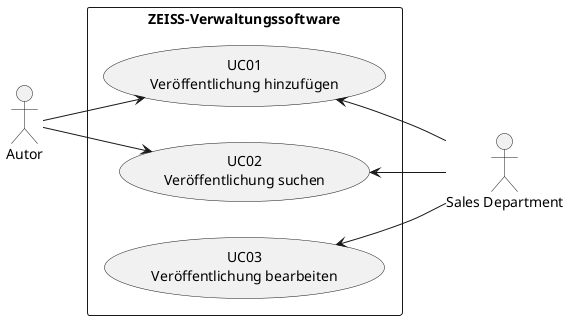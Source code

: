 @startuml example-usecase-diagram

left to right direction
actor Autor as a
actor :Sales Department: as sd

rectangle "ZEISS-Verwaltungssoftware" {
    (UC01\nVeröffentlichung hinzufügen) as (UC1)
    (UC02\nVeröffentlichung suchen) as (UC2)
    (UC03\nVeröffentlichung bearbeiten) as (UC3)
}

a --> (UC1)
a --> (UC2)
(UC1) <-- sd
(UC2) <-- sd
(UC3) <-- sd

@enduml